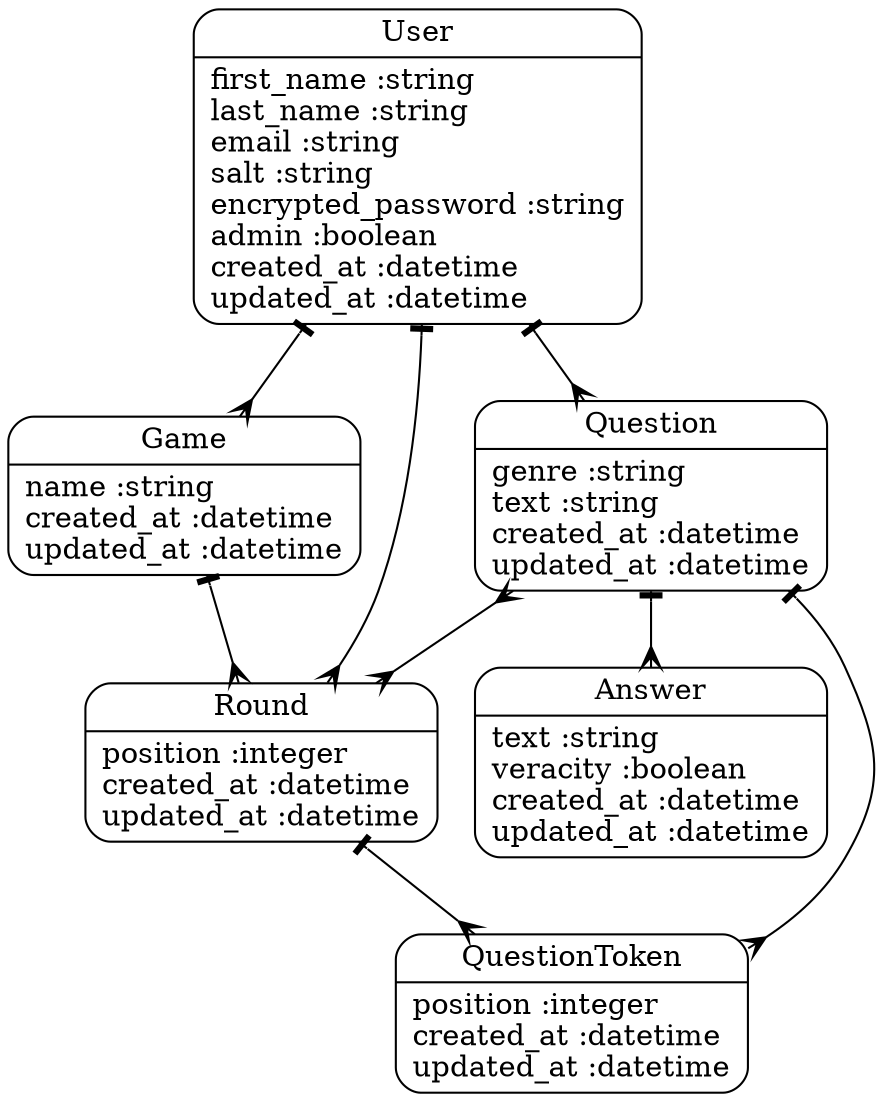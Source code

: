 digraph models_diagram {
	graph[overlap=false, splines=true]
	"Answer" [shape=Mrecord, label="{Answer|text :string\lveracity :boolean\lcreated_at :datetime\lupdated_at :datetime\l}"]
	"Game" [shape=Mrecord, label="{Game|name :string\lcreated_at :datetime\lupdated_at :datetime\l}"]
	"Question" [shape=Mrecord, label="{Question|genre :string\ltext :string\lcreated_at :datetime\lupdated_at :datetime\l}"]
	"QuestionToken" [shape=Mrecord, label="{QuestionToken|position :integer\lcreated_at :datetime\lupdated_at :datetime\l}"]
	"Round" [shape=Mrecord, label="{Round|position :integer\lcreated_at :datetime\lupdated_at :datetime\l}"]
	"User" [shape=Mrecord, label="{User|first_name :string\llast_name :string\lemail :string\lsalt :string\lencrypted_password :string\ladmin :boolean\lcreated_at :datetime\lupdated_at :datetime\l}"]
	"Game" -> "Round" [arrowtail=tee, arrowhead=crow, dir=both]
	"Question" -> "Answer" [arrowtail=tee, arrowhead=crow, dir=both]
	"Question" -> "QuestionToken" [arrowtail=tee, arrowhead=crow, dir=both]
	"Question" -> "Round" [arrowtail=crow, arrowhead=crow, dir=both]
	"Round" -> "QuestionToken" [arrowtail=tee, arrowhead=crow, dir=both]
	"User" -> "Game" [arrowtail=tee, arrowhead=crow, dir=both]
	"User" -> "Round" [arrowtail=tee, arrowhead=crow, dir=both]
	"User" -> "Question" [arrowtail=tee, arrowhead=crow, dir=both]
}
